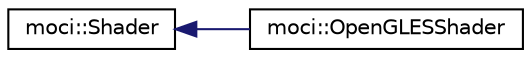 digraph "Graphical Class Hierarchy"
{
  edge [fontname="Helvetica",fontsize="10",labelfontname="Helvetica",labelfontsize="10"];
  node [fontname="Helvetica",fontsize="10",shape=record];
  rankdir="LR";
  Node0 [label="moci::Shader",height=0.2,width=0.4,color="black", fillcolor="white", style="filled",URL="$classmoci_1_1Shader.html"];
  Node0 -> Node1 [dir="back",color="midnightblue",fontsize="10",style="solid",fontname="Helvetica"];
  Node1 [label="moci::OpenGLESShader",height=0.2,width=0.4,color="black", fillcolor="white", style="filled",URL="$classmoci_1_1OpenGLESShader.html"];
}
